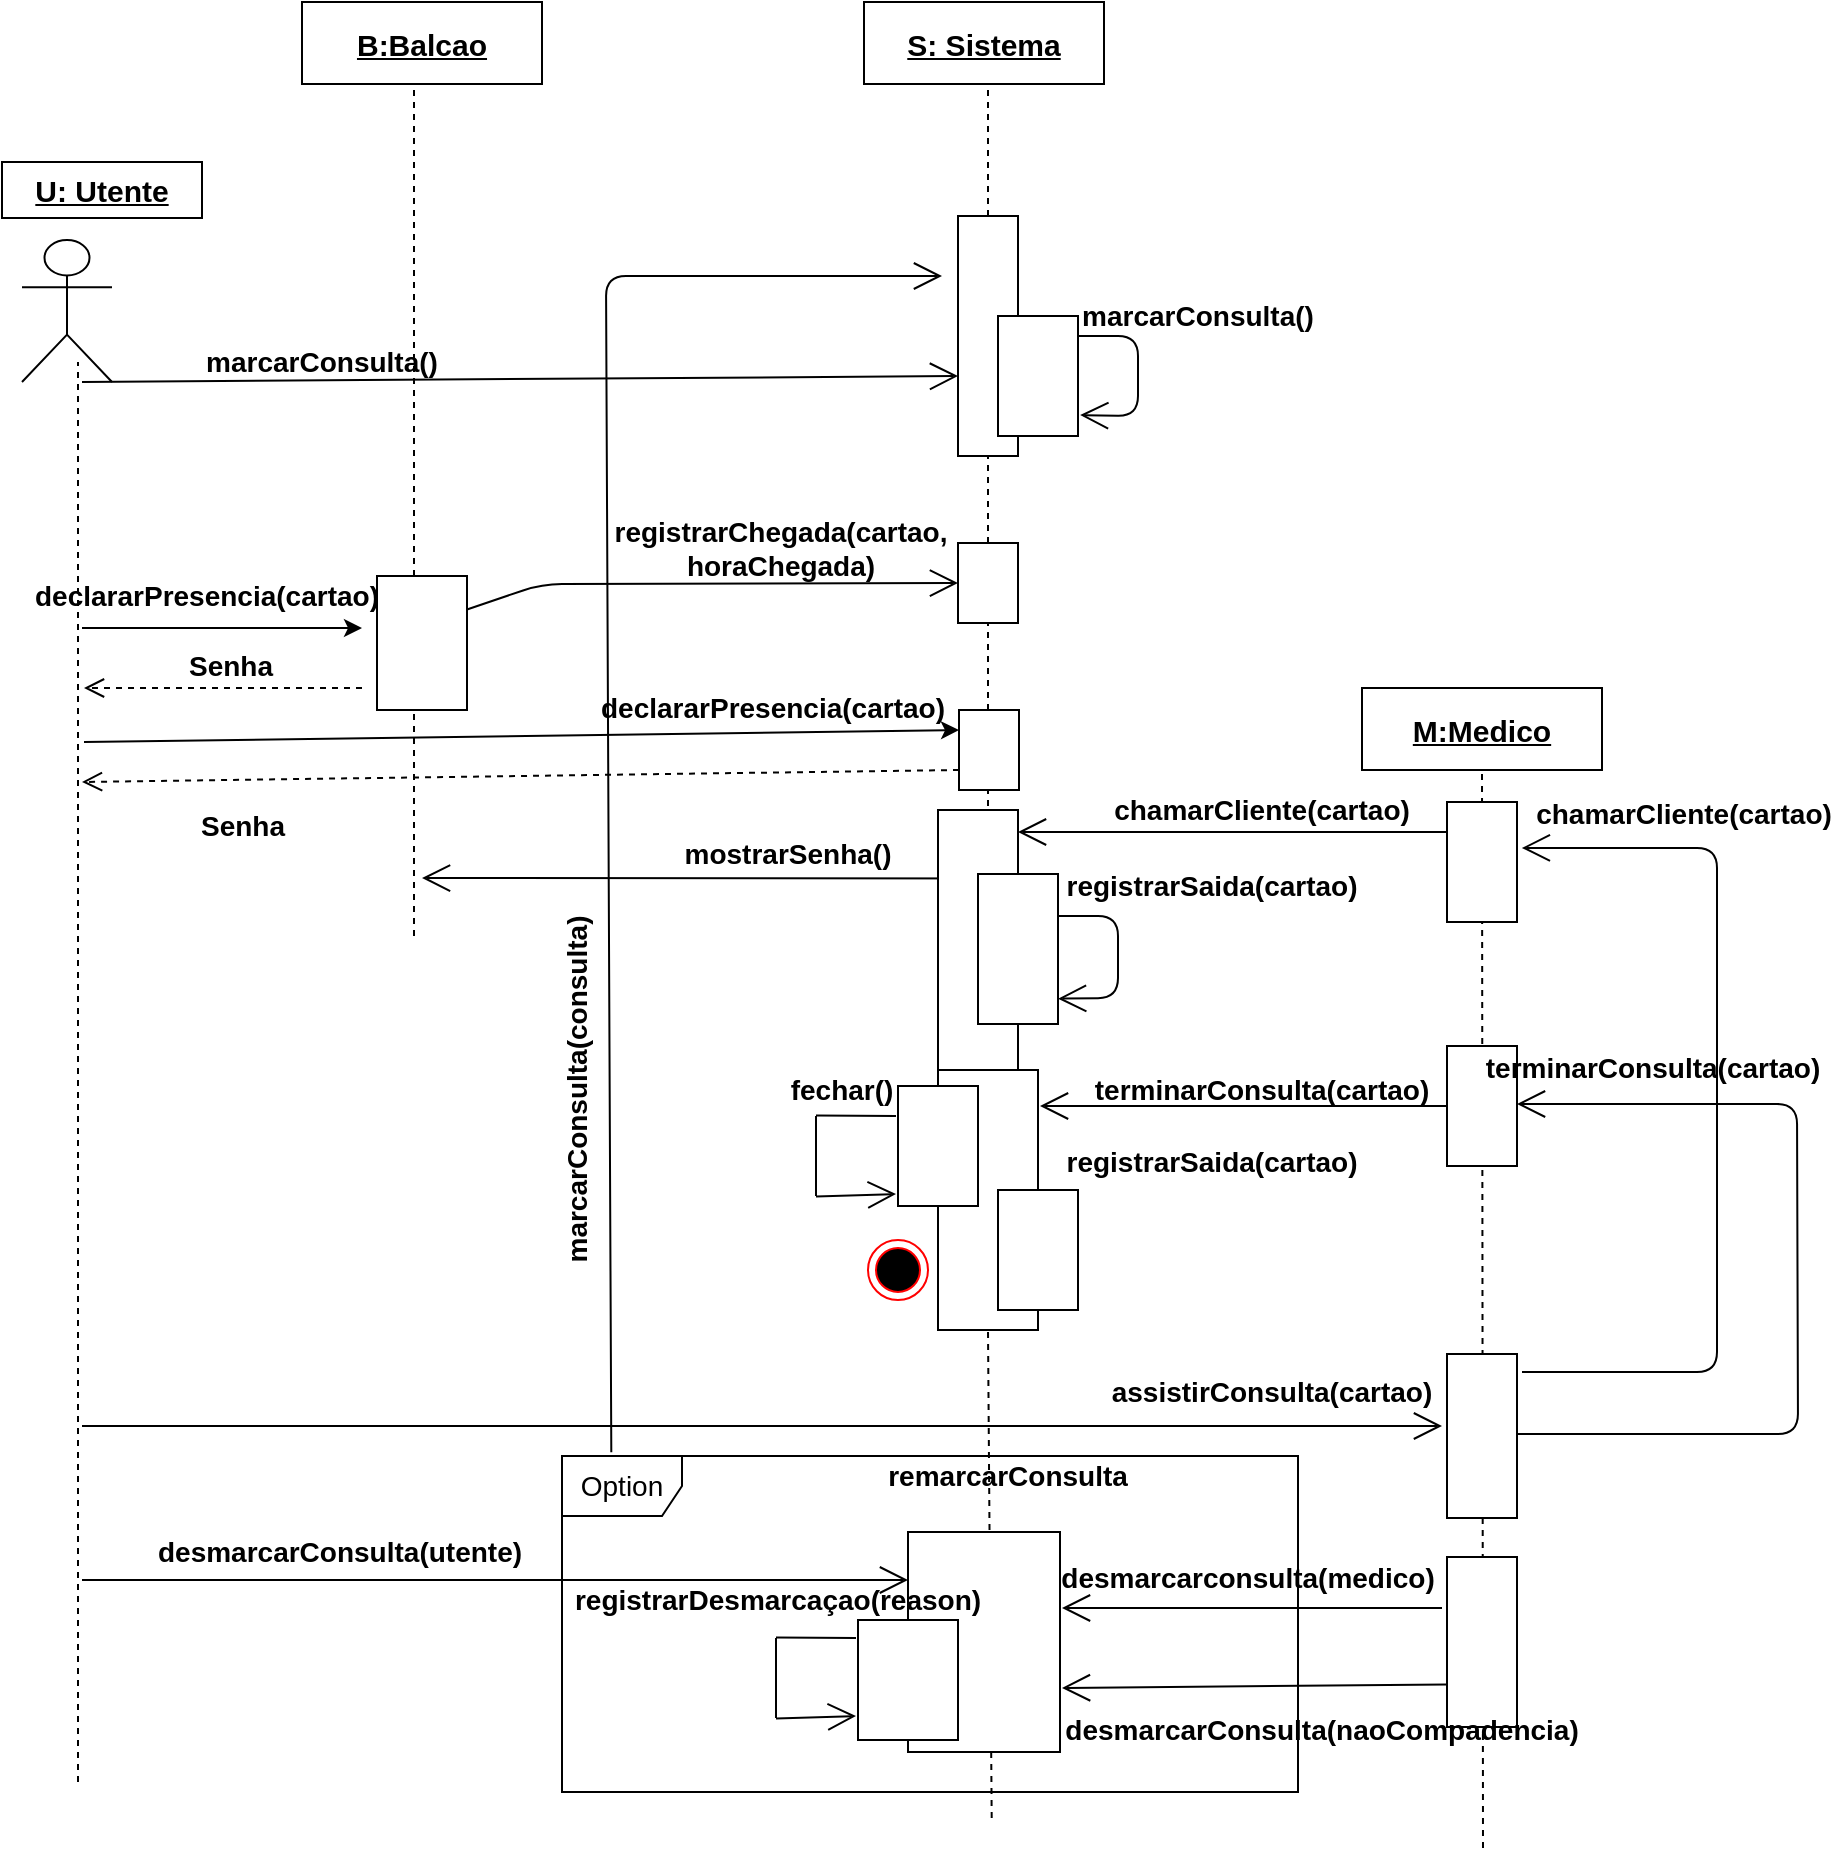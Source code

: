 <mxfile version="14.2.4" type="device"><diagram id="nksBYRpKuUvlGFji--ah" name="Page-1"><mxGraphModel dx="1730" dy="913" grid="1" gridSize="10" guides="1" tooltips="1" connect="1" arrows="1" fold="1" page="1" pageScale="1" pageWidth="1390" pageHeight="980" math="0" shadow="0"><root><mxCell id="0"/><mxCell id="1" parent="0"/><mxCell id="GIA6n7qFe35cQlI2zI8d-11" value="" style="endArrow=none;dashed=1;html=1;entryX=0.5;entryY=1;entryDx=0;entryDy=0;" parent="1" target="GIA6n7qFe35cQlI2zI8d-1" edge="1"><mxGeometry width="50" height="50" relative="1" as="geometry"><mxPoint x="780.5" y="945" as="sourcePoint"/><mxPoint x="837.5" y="455" as="targetPoint"/></mxGeometry></mxCell><mxCell id="WD7RwW45TAz70TlwFMTZ-11" value="" style="endArrow=none;dashed=1;html=1;" parent="1" source="WD7RwW45TAz70TlwFMTZ-15" edge="1"><mxGeometry width="50" height="50" relative="1" as="geometry"><mxPoint x="538" y="837" as="sourcePoint"/><mxPoint x="533" y="59" as="targetPoint"/></mxGeometry></mxCell><mxCell id="WD7RwW45TAz70TlwFMTZ-18" value="" style="endArrow=classic;html=1;" parent="1" edge="1"><mxGeometry width="50" height="50" relative="1" as="geometry"><mxPoint x="80" y="335" as="sourcePoint"/><mxPoint x="220" y="335" as="targetPoint"/></mxGeometry></mxCell><mxCell id="WD7RwW45TAz70TlwFMTZ-21" value="declararPresencia(cartao)" style="text;html=1;strokeColor=none;fillColor=none;align=center;verticalAlign=middle;whiteSpace=wrap;rounded=0;fontStyle=1;fontSize=14;" parent="1" vertex="1"><mxGeometry x="60" y="309" width="165" height="20" as="geometry"/></mxCell><mxCell id="WD7RwW45TAz70TlwFMTZ-24" value="" style="endArrow=open;endFill=1;endSize=12;html=1;entryX=0;entryY=0.5;entryDx=0;entryDy=0;exitX=1;exitY=0.25;exitDx=0;exitDy=0;" parent="1" source="WD7RwW45TAz70TlwFMTZ-19" target="WD7RwW45TAz70TlwFMTZ-27" edge="1"><mxGeometry width="160" relative="1" as="geometry"><mxPoint x="341.5" y="311.79" as="sourcePoint"/><mxPoint x="579" y="311.79" as="targetPoint"/><Array as="points"><mxPoint x="310" y="313"/></Array></mxGeometry></mxCell><mxCell id="WD7RwW45TAz70TlwFMTZ-27" value="" style="rounded=0;whiteSpace=wrap;html=1;" parent="1" vertex="1"><mxGeometry x="518" y="292.5" width="30" height="40" as="geometry"/></mxCell><mxCell id="WD7RwW45TAz70TlwFMTZ-28" value="" style="endArrow=none;dashed=1;html=1;entryX=0.5;entryY=1;entryDx=0;entryDy=0;" parent="1" source="WD7RwW45TAz70TlwFMTZ-50" target="WD7RwW45TAz70TlwFMTZ-27" edge="1"><mxGeometry width="50" height="50" relative="1" as="geometry"><mxPoint x="538" y="837" as="sourcePoint"/><mxPoint x="533" y="-3" as="targetPoint"/></mxGeometry></mxCell><mxCell id="WD7RwW45TAz70TlwFMTZ-30" value="" style="endArrow=open;endFill=1;endSize=12;html=1;" parent="1" edge="1"><mxGeometry width="160" relative="1" as="geometry"><mxPoint x="560" y="460.31" as="sourcePoint"/><mxPoint x="250" y="460" as="targetPoint"/></mxGeometry></mxCell><mxCell id="WD7RwW45TAz70TlwFMTZ-32" value="" style="rounded=0;whiteSpace=wrap;html=1;" parent="1" vertex="1"><mxGeometry x="508" y="426" width="40" height="130" as="geometry"/></mxCell><mxCell id="WD7RwW45TAz70TlwFMTZ-33" value="mostrarSenha()" style="text;html=1;strokeColor=none;fillColor=none;align=center;verticalAlign=middle;whiteSpace=wrap;rounded=0;fontStyle=1;fontSize=14;" parent="1" vertex="1"><mxGeometry x="383" y="438" width="100" height="20" as="geometry"/></mxCell><mxCell id="WD7RwW45TAz70TlwFMTZ-34" value="" style="endArrow=open;endFill=1;endSize=12;html=1;exitX=0;exitY=0.25;exitDx=0;exitDy=0;" parent="1" source="GIA6n7qFe35cQlI2zI8d-4" edge="1"><mxGeometry width="160" relative="1" as="geometry"><mxPoint x="805" y="437.0" as="sourcePoint"/><mxPoint x="548" y="437" as="targetPoint"/></mxGeometry></mxCell><mxCell id="WD7RwW45TAz70TlwFMTZ-37" value="chamarCliente(cartao)" style="text;html=1;strokeColor=none;fillColor=none;align=center;verticalAlign=middle;whiteSpace=wrap;rounded=0;rotation=0;fontStyle=1;fontSize=14;" parent="1" vertex="1"><mxGeometry x="615" y="416" width="110" height="20" as="geometry"/></mxCell><mxCell id="WD7RwW45TAz70TlwFMTZ-39" value="" style="rounded=0;whiteSpace=wrap;html=1;" parent="1" vertex="1"><mxGeometry x="528" y="458" width="40" height="75" as="geometry"/></mxCell><mxCell id="WD7RwW45TAz70TlwFMTZ-48" value="terminarConsulta(cartao)" style="text;html=1;strokeColor=none;fillColor=none;align=center;verticalAlign=middle;whiteSpace=wrap;rounded=0;fontStyle=1;fontSize=14;" parent="1" vertex="1"><mxGeometry x="610" y="556" width="120" height="20" as="geometry"/></mxCell><mxCell id="WD7RwW45TAz70TlwFMTZ-50" value="" style="rounded=0;whiteSpace=wrap;html=1;" parent="1" vertex="1"><mxGeometry x="508" y="556" width="50" height="130" as="geometry"/></mxCell><mxCell id="WD7RwW45TAz70TlwFMTZ-51" value="" style="endArrow=none;dashed=1;html=1;entryX=0.5;entryY=1;entryDx=0;entryDy=0;" parent="1" target="WD7RwW45TAz70TlwFMTZ-50" edge="1"><mxGeometry width="50" height="50" relative="1" as="geometry"><mxPoint x="534.848" y="930" as="sourcePoint"/><mxPoint x="533" y="170" as="targetPoint"/></mxGeometry></mxCell><mxCell id="WD7RwW45TAz70TlwFMTZ-52" value="" style="rounded=0;whiteSpace=wrap;html=1;" parent="1" vertex="1"><mxGeometry x="488" y="564" width="40" height="60" as="geometry"/></mxCell><mxCell id="WD7RwW45TAz70TlwFMTZ-53" value="" style="rounded=0;whiteSpace=wrap;html=1;" parent="1" vertex="1"><mxGeometry x="538" y="616" width="40" height="60" as="geometry"/></mxCell><mxCell id="WD7RwW45TAz70TlwFMTZ-62" value="" style="endArrow=none;html=1;exitX=1;exitY=0.25;exitDx=0;exitDy=0;" parent="1" edge="1"><mxGeometry width="50" height="50" relative="1" as="geometry"><mxPoint x="487" y="579" as="sourcePoint"/><mxPoint x="447" y="578.75" as="targetPoint"/></mxGeometry></mxCell><mxCell id="WD7RwW45TAz70TlwFMTZ-63" value="" style="endArrow=none;html=1;" parent="1" edge="1"><mxGeometry width="50" height="50" relative="1" as="geometry"><mxPoint x="447" y="579" as="sourcePoint"/><mxPoint x="447" y="619" as="targetPoint"/></mxGeometry></mxCell><mxCell id="WD7RwW45TAz70TlwFMTZ-64" value="" style="endArrow=open;endFill=1;endSize=12;html=1;entryX=1;entryY=0.75;entryDx=0;entryDy=0;" parent="1" edge="1"><mxGeometry width="160" relative="1" as="geometry"><mxPoint x="447" y="619.25" as="sourcePoint"/><mxPoint x="487" y="618" as="targetPoint"/></mxGeometry></mxCell><mxCell id="WD7RwW45TAz70TlwFMTZ-65" value="fechar()" style="text;html=1;strokeColor=none;fillColor=none;align=center;verticalAlign=middle;whiteSpace=wrap;rounded=0;fontStyle=1;fontSize=14;" parent="1" vertex="1"><mxGeometry x="440" y="556" width="40" height="20" as="geometry"/></mxCell><mxCell id="WD7RwW45TAz70TlwFMTZ-66" value="" style="endArrow=open;endFill=1;endSize=12;html=1;" parent="1" edge="1"><mxGeometry width="160" relative="1" as="geometry"><mxPoint x="80" y="734" as="sourcePoint"/><mxPoint x="760" y="734" as="targetPoint"/></mxGeometry></mxCell><mxCell id="WD7RwW45TAz70TlwFMTZ-69" value="assistirConsulta(cartao)" style="text;html=1;strokeColor=none;fillColor=none;align=center;verticalAlign=middle;whiteSpace=wrap;rounded=0;fontStyle=1;fontSize=14;" parent="1" vertex="1"><mxGeometry x="615" y="707" width="120" height="20" as="geometry"/></mxCell><mxCell id="DfYYFf-2BSC2NgVYR4sn-27" value="" style="rounded=0;whiteSpace=wrap;html=1;" parent="1" vertex="1"><mxGeometry x="493" y="787" width="76" height="110" as="geometry"/></mxCell><mxCell id="WD7RwW45TAz70TlwFMTZ-16" value="marcarConsulta()" style="text;html=1;strokeColor=none;fillColor=none;align=center;verticalAlign=middle;whiteSpace=wrap;rounded=0;fontStyle=1;fontSize=14;" parent="1" vertex="1"><mxGeometry x="140" y="192" width="120" height="20" as="geometry"/></mxCell><mxCell id="WD7RwW45TAz70TlwFMTZ-15" value="" style="rounded=0;whiteSpace=wrap;html=1;" parent="1" vertex="1"><mxGeometry x="518" y="129" width="30" height="120" as="geometry"/></mxCell><mxCell id="DfYYFf-2BSC2NgVYR4sn-49" value="" style="endArrow=none;dashed=1;html=1;entryX=0.5;entryY=1;entryDx=0;entryDy=0;" parent="1" source="WD7RwW45TAz70TlwFMTZ-27" target="WD7RwW45TAz70TlwFMTZ-15" edge="1"><mxGeometry width="50" height="50" relative="1" as="geometry"><mxPoint x="533" y="266" as="sourcePoint"/><mxPoint x="533" y="-3" as="targetPoint"/></mxGeometry></mxCell><mxCell id="DfYYFf-2BSC2NgVYR4sn-61" value="" style="endArrow=open;endFill=1;endSize=12;html=1;exitX=0;exitY=0.5;exitDx=0;exitDy=0;" parent="1" source="GIA6n7qFe35cQlI2zI8d-5" edge="1"><mxGeometry width="160" relative="1" as="geometry"><mxPoint x="860" y="572.032" as="sourcePoint"/><mxPoint x="559" y="574" as="targetPoint"/></mxGeometry></mxCell><mxCell id="DfYYFf-2BSC2NgVYR4sn-78" value="" style="endArrow=open;endFill=1;endSize=12;html=1;" parent="1" edge="1"><mxGeometry width="160" relative="1" as="geometry"><mxPoint x="760" y="825" as="sourcePoint"/><mxPoint x="570" y="825" as="targetPoint"/></mxGeometry></mxCell><mxCell id="DfYYFf-2BSC2NgVYR4sn-79" value="" style="endArrow=open;endFill=1;endSize=12;html=1;exitX=0;exitY=0.75;exitDx=0;exitDy=0;" parent="1" source="GIA6n7qFe35cQlI2zI8d-3" edge="1"><mxGeometry width="160" relative="1" as="geometry"><mxPoint x="805" y="865" as="sourcePoint"/><mxPoint x="570" y="865" as="targetPoint"/></mxGeometry></mxCell><mxCell id="DfYYFf-2BSC2NgVYR4sn-80" value="desmarcarconsulta(medico)" style="text;html=1;strokeColor=none;fillColor=none;align=center;verticalAlign=middle;whiteSpace=wrap;rounded=0;fontStyle=1;fontSize=14;" parent="1" vertex="1"><mxGeometry x="578" y="799.5" width="170" height="20" as="geometry"/></mxCell><mxCell id="DfYYFf-2BSC2NgVYR4sn-82" value="" style="endArrow=open;endFill=1;endSize=12;html=1;entryX=1;entryY=0;entryDx=0;entryDy=0;" parent="1" target="DfYYFf-2BSC2NgVYR4sn-94" edge="1"><mxGeometry width="160" relative="1" as="geometry"><mxPoint x="80" y="811" as="sourcePoint"/><mxPoint x="545" y="810" as="targetPoint"/></mxGeometry></mxCell><mxCell id="DfYYFf-2BSC2NgVYR4sn-87" value="desmarcarConsulta(utente)" style="text;html=1;strokeColor=none;fillColor=none;align=center;verticalAlign=middle;whiteSpace=wrap;rounded=0;fontStyle=1;fontSize=14;" parent="1" vertex="1"><mxGeometry x="145" y="787" width="127.5" height="20" as="geometry"/></mxCell><mxCell id="DfYYFf-2BSC2NgVYR4sn-88" value="" style="rounded=0;whiteSpace=wrap;html=1;strokeColor=#000000;fillColor=#ffffff;" parent="1" vertex="1"><mxGeometry x="468" y="831" width="50" height="60" as="geometry"/></mxCell><mxCell id="DfYYFf-2BSC2NgVYR4sn-89" value="registrarSaida(cartao)" style="text;html=1;strokeColor=none;fillColor=none;align=center;verticalAlign=middle;whiteSpace=wrap;rounded=0;rotation=0;fontStyle=1;fontSize=14;" parent="1" vertex="1"><mxGeometry x="585" y="454" width="120" height="20" as="geometry"/></mxCell><mxCell id="DfYYFf-2BSC2NgVYR4sn-91" value="" style="endArrow=none;html=1;exitX=1;exitY=0.25;exitDx=0;exitDy=0;" parent="1" edge="1"><mxGeometry width="50" height="50" relative="1" as="geometry"><mxPoint x="467" y="840" as="sourcePoint"/><mxPoint x="427" y="839.75" as="targetPoint"/></mxGeometry></mxCell><mxCell id="DfYYFf-2BSC2NgVYR4sn-92" value="" style="endArrow=none;html=1;" parent="1" edge="1"><mxGeometry width="50" height="50" relative="1" as="geometry"><mxPoint x="427" y="840" as="sourcePoint"/><mxPoint x="427" y="880" as="targetPoint"/></mxGeometry></mxCell><mxCell id="DfYYFf-2BSC2NgVYR4sn-93" value="" style="endArrow=open;endFill=1;endSize=12;html=1;entryX=1;entryY=0.75;entryDx=0;entryDy=0;" parent="1" edge="1"><mxGeometry width="160" relative="1" as="geometry"><mxPoint x="427" y="880.25" as="sourcePoint"/><mxPoint x="467" y="879" as="targetPoint"/></mxGeometry></mxCell><mxCell id="DfYYFf-2BSC2NgVYR4sn-94" value="registrarDesmarcaçao(reason)" style="text;html=1;strokeColor=none;fillColor=none;align=center;verticalAlign=middle;whiteSpace=wrap;rounded=0;fontStyle=1;fontSize=14;" parent="1" vertex="1"><mxGeometry x="363" y="811" width="130" height="20" as="geometry"/></mxCell><mxCell id="DfYYFf-2BSC2NgVYR4sn-100" value="" style="endArrow=none;dashed=1;html=1;entryX=0.5;entryY=1;entryDx=0;entryDy=0;" parent="1" edge="1"><mxGeometry width="50" height="50" relative="1" as="geometry"><mxPoint x="246" y="489" as="sourcePoint"/><mxPoint x="246" y="60" as="targetPoint"/></mxGeometry></mxCell><mxCell id="WD7RwW45TAz70TlwFMTZ-19" value="" style="rounded=0;whiteSpace=wrap;html=1;" parent="1" vertex="1"><mxGeometry x="227.5" y="309" width="45" height="67" as="geometry"/></mxCell><mxCell id="4-cfbnJq5te2XabxBiRp-3" value="registrarSaida(cartao)" style="text;html=1;strokeColor=none;fillColor=none;align=center;verticalAlign=middle;whiteSpace=wrap;rounded=0;rotation=0;fontStyle=1;fontSize=14;" parent="1" vertex="1"><mxGeometry x="585" y="592" width="120" height="20" as="geometry"/></mxCell><mxCell id="4-cfbnJq5te2XabxBiRp-5" value="S: Sistema" style="text;html=1;align=center;verticalAlign=middle;whiteSpace=wrap;rounded=0;fontStyle=5;fillColor=#ffffff;strokeColor=#000000;fontSize=15;" parent="1" vertex="1"><mxGeometry x="471" y="22" width="120" height="41" as="geometry"/></mxCell><mxCell id="4-cfbnJq5te2XabxBiRp-6" value="B:Balcao" style="text;html=1;align=center;verticalAlign=middle;whiteSpace=wrap;rounded=0;fontStyle=5;fillColor=#ffffff;strokeColor=#000000;fontSize=15;" parent="1" vertex="1"><mxGeometry x="190" y="22" width="120" height="41" as="geometry"/></mxCell><mxCell id="4-cfbnJq5te2XabxBiRp-7" value="U: Utente" style="text;html=1;align=center;verticalAlign=middle;whiteSpace=wrap;rounded=0;fontStyle=5;fillColor=#ffffff;strokeColor=#000000;fontSize=15;" parent="1" vertex="1"><mxGeometry x="40" y="102" width="100" height="28" as="geometry"/></mxCell><mxCell id="4-cfbnJq5te2XabxBiRp-28" value="&lt;b&gt;Senha&lt;/b&gt;" style="html=1;verticalAlign=bottom;endArrow=open;dashed=1;endSize=8;fontSize=14;" parent="1" edge="1"><mxGeometry x="-0.044" relative="1" as="geometry"><mxPoint x="220" y="365" as="sourcePoint"/><mxPoint x="81" y="365" as="targetPoint"/><mxPoint as="offset"/></mxGeometry></mxCell><mxCell id="4-cfbnJq5te2XabxBiRp-56" value="remarcarConsulta" style="text;html=1;strokeColor=none;fillColor=none;align=center;verticalAlign=middle;whiteSpace=wrap;rounded=0;fontSize=14;fontStyle=1" parent="1" vertex="1"><mxGeometry x="488" y="749" width="110" height="20" as="geometry"/></mxCell><mxCell id="4-cfbnJq5te2XabxBiRp-59" value="marcarConsulta(consulta)" style="text;html=1;strokeColor=none;fillColor=none;align=center;verticalAlign=middle;whiteSpace=wrap;rounded=0;fontStyle=1;fontSize=14;rotation=-90;" parent="1" vertex="1"><mxGeometry x="227.5" y="556" width="200" height="20" as="geometry"/></mxCell><mxCell id="WD7RwW45TAz70TlwFMTZ-25" value="registrarChegada(cartao, horaChegada)" style="text;html=1;strokeColor=none;fillColor=none;align=center;verticalAlign=middle;whiteSpace=wrap;rounded=0;fontStyle=1;fontSize=14;" parent="1" vertex="1"><mxGeometry x="349" y="285" width="161" height="20" as="geometry"/></mxCell><mxCell id="4-cfbnJq5te2XabxBiRp-65" value="" style="ellipse;html=1;shape=endState;fillColor=#000000;strokeColor=#ff0000;fontSize=14;" parent="1" vertex="1"><mxGeometry x="473" y="641" width="30" height="30" as="geometry"/></mxCell><mxCell id="WD7RwW45TAz70TlwFMTZ-2" value="" style="shape=umlActor;verticalLabelPosition=bottom;verticalAlign=top;html=1;outlineConnect=0;" parent="1" vertex="1"><mxGeometry x="50" y="141" width="45" height="71" as="geometry"/></mxCell><mxCell id="4-cfbnJq5te2XabxBiRp-112" value="" style="endArrow=none;dashed=1;html=1;" parent="1" edge="1"><mxGeometry width="50" height="50" relative="1" as="geometry"><mxPoint x="78" y="912" as="sourcePoint"/><mxPoint x="78" y="202" as="targetPoint"/></mxGeometry></mxCell><mxCell id="r6B9vIsK7ALmx9C5HrUD-1" value="" style="rounded=0;whiteSpace=wrap;html=1;" parent="1" vertex="1"><mxGeometry x="538" y="179" width="40" height="60" as="geometry"/></mxCell><mxCell id="r6B9vIsK7ALmx9C5HrUD-3" value="" style="endArrow=open;endFill=1;endSize=12;html=1;entryX=0;entryY=0.667;entryDx=0;entryDy=0;entryPerimeter=0;" parent="1" target="WD7RwW45TAz70TlwFMTZ-15" edge="1"><mxGeometry width="160" relative="1" as="geometry"><mxPoint x="80" y="212" as="sourcePoint"/><mxPoint x="492" y="192.359" as="targetPoint"/></mxGeometry></mxCell><mxCell id="r6B9vIsK7ALmx9C5HrUD-4" value="" style="endArrow=open;endFill=1;endSize=12;html=1;exitX=0.067;exitY=-0.011;exitDx=0;exitDy=0;exitPerimeter=0;" parent="1" source="4-cfbnJq5te2XabxBiRp-55" edge="1"><mxGeometry width="160" relative="1" as="geometry"><mxPoint x="342" y="740" as="sourcePoint"/><mxPoint x="510" y="159" as="targetPoint"/><Array as="points"><mxPoint x="342" y="159"/></Array></mxGeometry></mxCell><mxCell id="r6B9vIsK7ALmx9C5HrUD-6" value="" style="endArrow=open;endFill=1;endSize=12;html=1;entryX=1.027;entryY=0.826;entryDx=0;entryDy=0;entryPerimeter=0;" parent="1" target="r6B9vIsK7ALmx9C5HrUD-1" edge="1"><mxGeometry width="160" relative="1" as="geometry"><mxPoint x="578" y="189" as="sourcePoint"/><mxPoint x="708" y="189" as="targetPoint"/><Array as="points"><mxPoint x="608" y="189"/><mxPoint x="608" y="229"/></Array></mxGeometry></mxCell><mxCell id="r6B9vIsK7ALmx9C5HrUD-7" value="marcarConsulta()" style="text;html=1;strokeColor=none;fillColor=none;align=center;verticalAlign=middle;whiteSpace=wrap;rounded=0;fontStyle=1;fontSize=14;" parent="1" vertex="1"><mxGeometry x="578" y="169" width="120" height="20" as="geometry"/></mxCell><mxCell id="r6B9vIsK7ALmx9C5HrUD-8" value="" style="endArrow=open;endFill=1;endSize=12;html=1;entryX=1.001;entryY=0.831;entryDx=0;entryDy=0;entryPerimeter=0;" parent="1" target="WD7RwW45TAz70TlwFMTZ-39" edge="1"><mxGeometry width="160" relative="1" as="geometry"><mxPoint x="568" y="479" as="sourcePoint"/><mxPoint x="728" y="479" as="targetPoint"/><Array as="points"><mxPoint x="598" y="479"/><mxPoint x="598" y="520"/></Array></mxGeometry></mxCell><mxCell id="r6B9vIsK7ALmx9C5HrUD-9" value="" style="endArrow=classic;html=1;entryX=0;entryY=0.25;entryDx=0;entryDy=0;" parent="1" target="r6B9vIsK7ALmx9C5HrUD-12" edge="1"><mxGeometry width="50" height="50" relative="1" as="geometry"><mxPoint x="81" y="392" as="sourcePoint"/><mxPoint x="570" y="392" as="targetPoint"/></mxGeometry></mxCell><mxCell id="r6B9vIsK7ALmx9C5HrUD-10" value="declararPresencia(cartao)" style="text;html=1;strokeColor=none;fillColor=none;align=center;verticalAlign=middle;whiteSpace=wrap;rounded=0;fontStyle=1;fontSize=14;" parent="1" vertex="1"><mxGeometry x="343" y="365" width="165" height="20" as="geometry"/></mxCell><mxCell id="r6B9vIsK7ALmx9C5HrUD-11" value="&lt;b&gt;Senha&lt;/b&gt;" style="html=1;verticalAlign=bottom;endArrow=open;dashed=1;endSize=8;fontSize=14;exitX=0;exitY=0.75;exitDx=0;exitDy=0;" parent="1" source="r6B9vIsK7ALmx9C5HrUD-12" edge="1"><mxGeometry x="0.637" y="34" relative="1" as="geometry"><mxPoint x="585" y="411.31" as="sourcePoint"/><mxPoint x="80" y="412" as="targetPoint"/><mxPoint as="offset"/></mxGeometry></mxCell><mxCell id="r6B9vIsK7ALmx9C5HrUD-12" value="" style="rounded=0;whiteSpace=wrap;html=1;" parent="1" vertex="1"><mxGeometry x="518.5" y="376" width="30" height="40" as="geometry"/></mxCell><mxCell id="GIA6n7qFe35cQlI2zI8d-1" value="M:Medico" style="text;html=1;align=center;verticalAlign=middle;whiteSpace=wrap;rounded=0;fontStyle=5;fillColor=#ffffff;strokeColor=#000000;fontSize=15;" parent="1" vertex="1"><mxGeometry x="720" y="365" width="120" height="41" as="geometry"/></mxCell><mxCell id="GIA6n7qFe35cQlI2zI8d-4" value="" style="rounded=0;whiteSpace=wrap;html=1;" parent="1" vertex="1"><mxGeometry x="762.5" y="422" width="35" height="60" as="geometry"/></mxCell><mxCell id="GIA6n7qFe35cQlI2zI8d-5" value="" style="rounded=0;whiteSpace=wrap;html=1;" parent="1" vertex="1"><mxGeometry x="762.5" y="544" width="35" height="60" as="geometry"/></mxCell><mxCell id="GIA6n7qFe35cQlI2zI8d-7" value="" style="rounded=0;whiteSpace=wrap;html=1;" parent="1" vertex="1"><mxGeometry x="762.5" y="698" width="35" height="82" as="geometry"/></mxCell><mxCell id="GIA6n7qFe35cQlI2zI8d-3" value="" style="rounded=0;whiteSpace=wrap;html=1;" parent="1" vertex="1"><mxGeometry x="762.5" y="799.5" width="35" height="85" as="geometry"/></mxCell><mxCell id="DfYYFf-2BSC2NgVYR4sn-81" value="desmarcarConsulta(naoCompadencia)" style="text;html=1;strokeColor=none;fillColor=none;align=center;verticalAlign=middle;whiteSpace=wrap;rounded=0;fontStyle=1;fontSize=14;" parent="1" vertex="1"><mxGeometry x="625" y="865" width="150" height="42" as="geometry"/></mxCell><mxCell id="GIA6n7qFe35cQlI2zI8d-12" value="chamarCliente(cartao)" style="text;html=1;strokeColor=none;fillColor=none;align=center;verticalAlign=middle;whiteSpace=wrap;rounded=0;fontStyle=1;fontSize=14;" parent="1" vertex="1"><mxGeometry x="826" y="418" width="110" height="20" as="geometry"/></mxCell><mxCell id="GIA6n7qFe35cQlI2zI8d-15" value="terminarConsulta(cartao)" style="text;html=1;strokeColor=none;fillColor=none;align=center;verticalAlign=middle;whiteSpace=wrap;rounded=0;fontStyle=1;fontSize=14;" parent="1" vertex="1"><mxGeometry x="826" y="545" width="79" height="20" as="geometry"/></mxCell><mxCell id="GIA6n7qFe35cQlI2zI8d-24" value="" style="endArrow=open;endFill=1;endSize=12;html=1;exitX=1;exitY=0.5;exitDx=0;exitDy=0;entryX=1;entryY=0.5;entryDx=0;entryDy=0;" parent="1" edge="1"><mxGeometry width="160" relative="1" as="geometry"><mxPoint x="797.5" y="738" as="sourcePoint"/><mxPoint x="797.5" y="573" as="targetPoint"/><Array as="points"><mxPoint x="938" y="738"/><mxPoint x="937.5" y="573"/></Array></mxGeometry></mxCell><mxCell id="GIA6n7qFe35cQlI2zI8d-25" value="" style="endArrow=open;endFill=1;endSize=12;html=1;entryX=1.069;entryY=0.383;entryDx=0;entryDy=0;entryPerimeter=0;" parent="1" target="GIA6n7qFe35cQlI2zI8d-4" edge="1"><mxGeometry width="160" relative="1" as="geometry"><mxPoint x="800" y="707" as="sourcePoint"/><mxPoint x="1000" y="707" as="targetPoint"/><Array as="points"><mxPoint x="897.5" y="707"/><mxPoint x="897.5" y="445"/></Array></mxGeometry></mxCell><mxCell id="4-cfbnJq5te2XabxBiRp-55" value="Option" style="shape=umlFrame;whiteSpace=wrap;html=1;strokeColor=#000000;fillColor=#ffffff;fontSize=14;" parent="1" vertex="1"><mxGeometry x="320" y="749" width="368" height="168" as="geometry"/></mxCell></root></mxGraphModel></diagram></mxfile>
